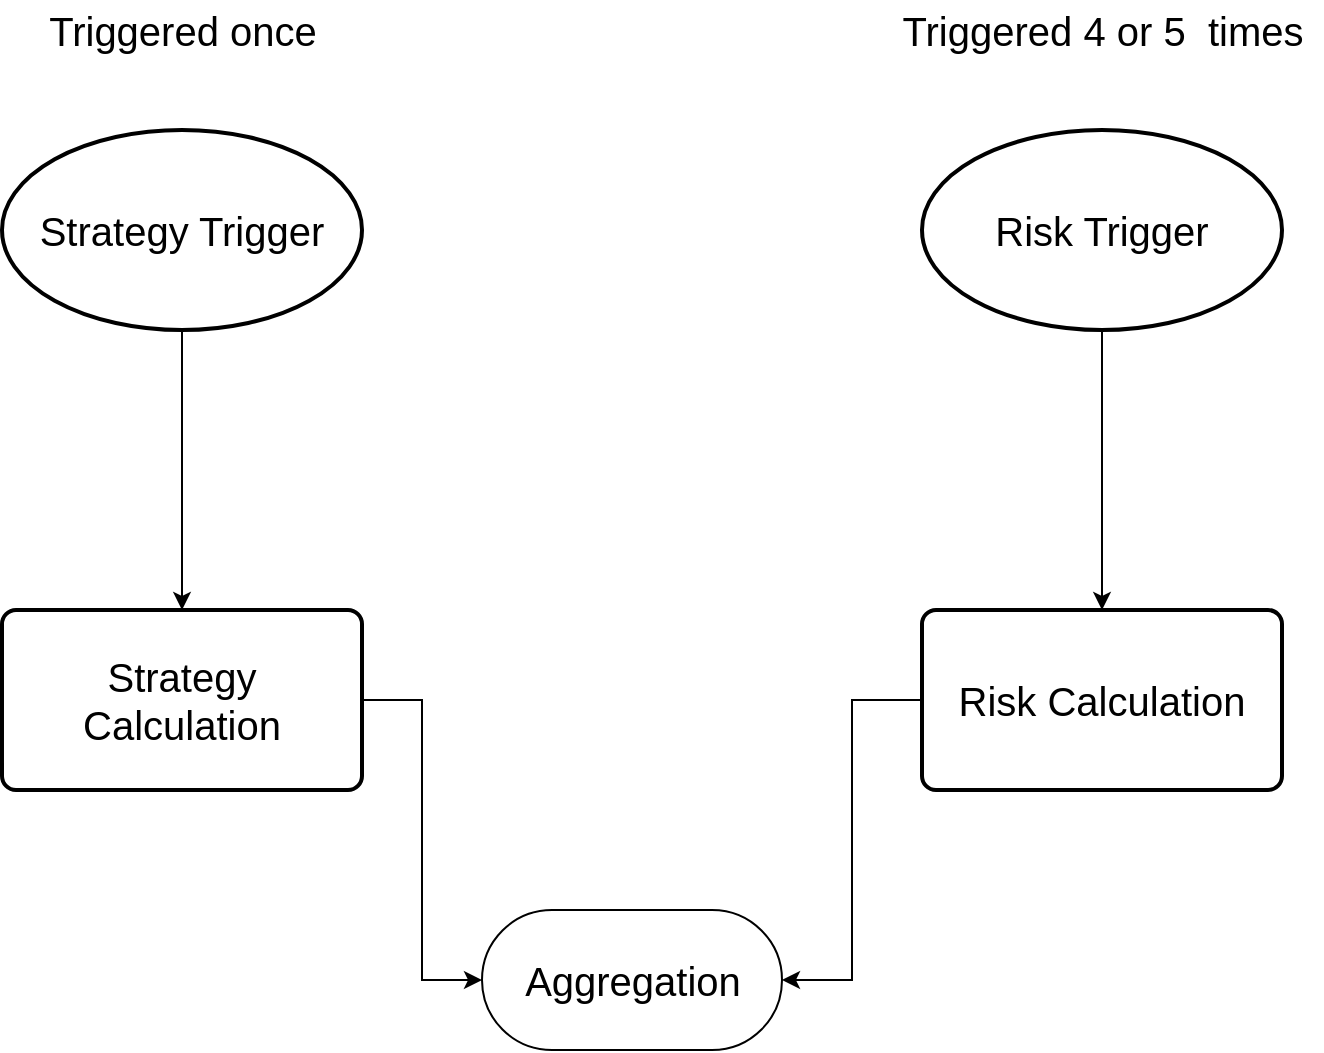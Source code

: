 <mxfile version="13.7.5" type="github">
  <diagram id="d1ab7348-05c3-a1e3-ca4d-12c340fd6b49" name="Page-1">
    <mxGraphModel dx="1117" dy="624" grid="1" gridSize="10" guides="1" tooltips="1" connect="1" arrows="1" fold="1" page="1" pageScale="1" pageWidth="1169" pageHeight="827" background="#ffffff" math="0" shadow="0">
      <root>
        <mxCell id="0" />
        <mxCell id="1" parent="0" />
        <mxCell id="6nlNb-rO7tFvggupnzy0-6" style="edgeStyle=orthogonalEdgeStyle;rounded=0;orthogonalLoop=1;jettySize=auto;html=1;entryX=0.5;entryY=0;entryDx=0;entryDy=0;" parent="1" source="6nlNb-rO7tFvggupnzy0-4" target="6nlNb-rO7tFvggupnzy0-5" edge="1">
          <mxGeometry relative="1" as="geometry" />
        </mxCell>
        <mxCell id="6nlNb-rO7tFvggupnzy0-4" value="&lt;font style=&quot;font-size: 20px&quot;&gt;Risk Trigger&lt;/font&gt;" style="strokeWidth=2;html=1;shape=mxgraph.flowchart.start_1;whiteSpace=wrap;" parent="1" vertex="1">
          <mxGeometry x="725" y="130" width="180" height="100" as="geometry" />
        </mxCell>
        <mxCell id="6nlNb-rO7tFvggupnzy0-13" style="edgeStyle=orthogonalEdgeStyle;rounded=0;orthogonalLoop=1;jettySize=auto;html=1;entryX=1;entryY=0.5;entryDx=0;entryDy=0;entryPerimeter=0;fontSize=20;" parent="1" source="6nlNb-rO7tFvggupnzy0-5" target="6nlNb-rO7tFvggupnzy0-10" edge="1">
          <mxGeometry relative="1" as="geometry" />
        </mxCell>
        <mxCell id="6nlNb-rO7tFvggupnzy0-5" value="&lt;font style=&quot;font-size: 20px&quot;&gt;Risk Calculation&lt;/font&gt;" style="rounded=1;whiteSpace=wrap;html=1;absoluteArcSize=1;arcSize=14;strokeWidth=2;" parent="1" vertex="1">
          <mxGeometry x="725" y="370" width="180" height="90" as="geometry" />
        </mxCell>
        <mxCell id="6nlNb-rO7tFvggupnzy0-7" style="edgeStyle=orthogonalEdgeStyle;rounded=0;orthogonalLoop=1;jettySize=auto;html=1;entryX=0.5;entryY=0;entryDx=0;entryDy=0;" parent="1" source="6nlNb-rO7tFvggupnzy0-8" target="6nlNb-rO7tFvggupnzy0-9" edge="1">
          <mxGeometry relative="1" as="geometry" />
        </mxCell>
        <mxCell id="6nlNb-rO7tFvggupnzy0-8" value="&lt;font style=&quot;font-size: 20px&quot;&gt;Strategy Trigger&lt;/font&gt;" style="strokeWidth=2;html=1;shape=mxgraph.flowchart.start_1;whiteSpace=wrap;" parent="1" vertex="1">
          <mxGeometry x="265" y="130" width="180" height="100" as="geometry" />
        </mxCell>
        <mxCell id="6nlNb-rO7tFvggupnzy0-12" style="edgeStyle=orthogonalEdgeStyle;rounded=0;orthogonalLoop=1;jettySize=auto;html=1;entryX=0;entryY=0.5;entryDx=0;entryDy=0;entryPerimeter=0;" parent="1" source="6nlNb-rO7tFvggupnzy0-9" target="6nlNb-rO7tFvggupnzy0-10" edge="1">
          <mxGeometry relative="1" as="geometry">
            <mxPoint x="555" y="610" as="targetPoint" />
          </mxGeometry>
        </mxCell>
        <mxCell id="6nlNb-rO7tFvggupnzy0-9" value="&lt;font style=&quot;font-size: 20px&quot;&gt;Strategy Calculation&lt;/font&gt;" style="rounded=1;whiteSpace=wrap;html=1;absoluteArcSize=1;arcSize=14;strokeWidth=2;" parent="1" vertex="1">
          <mxGeometry x="265" y="370" width="180" height="90" as="geometry" />
        </mxCell>
        <mxCell id="6nlNb-rO7tFvggupnzy0-10" value="Aggregation" style="html=1;dashed=0;whitespace=wrap;shape=mxgraph.dfd.start;fontSize=20;" parent="1" vertex="1">
          <mxGeometry x="505" y="520" width="150" height="70" as="geometry" />
        </mxCell>
        <mxCell id="TljCIg7oOp15toO4h55N-1" value="Triggered once" style="text;html=1;align=center;verticalAlign=middle;resizable=0;points=[];autosize=1;fontSize=20;" vertex="1" parent="1">
          <mxGeometry x="280" y="65" width="150" height="30" as="geometry" />
        </mxCell>
        <mxCell id="TljCIg7oOp15toO4h55N-2" value="Triggered 4 or 5&amp;nbsp; times" style="text;html=1;align=center;verticalAlign=middle;resizable=0;points=[];autosize=1;fontSize=20;" vertex="1" parent="1">
          <mxGeometry x="705" y="65" width="220" height="30" as="geometry" />
        </mxCell>
      </root>
    </mxGraphModel>
  </diagram>
</mxfile>
